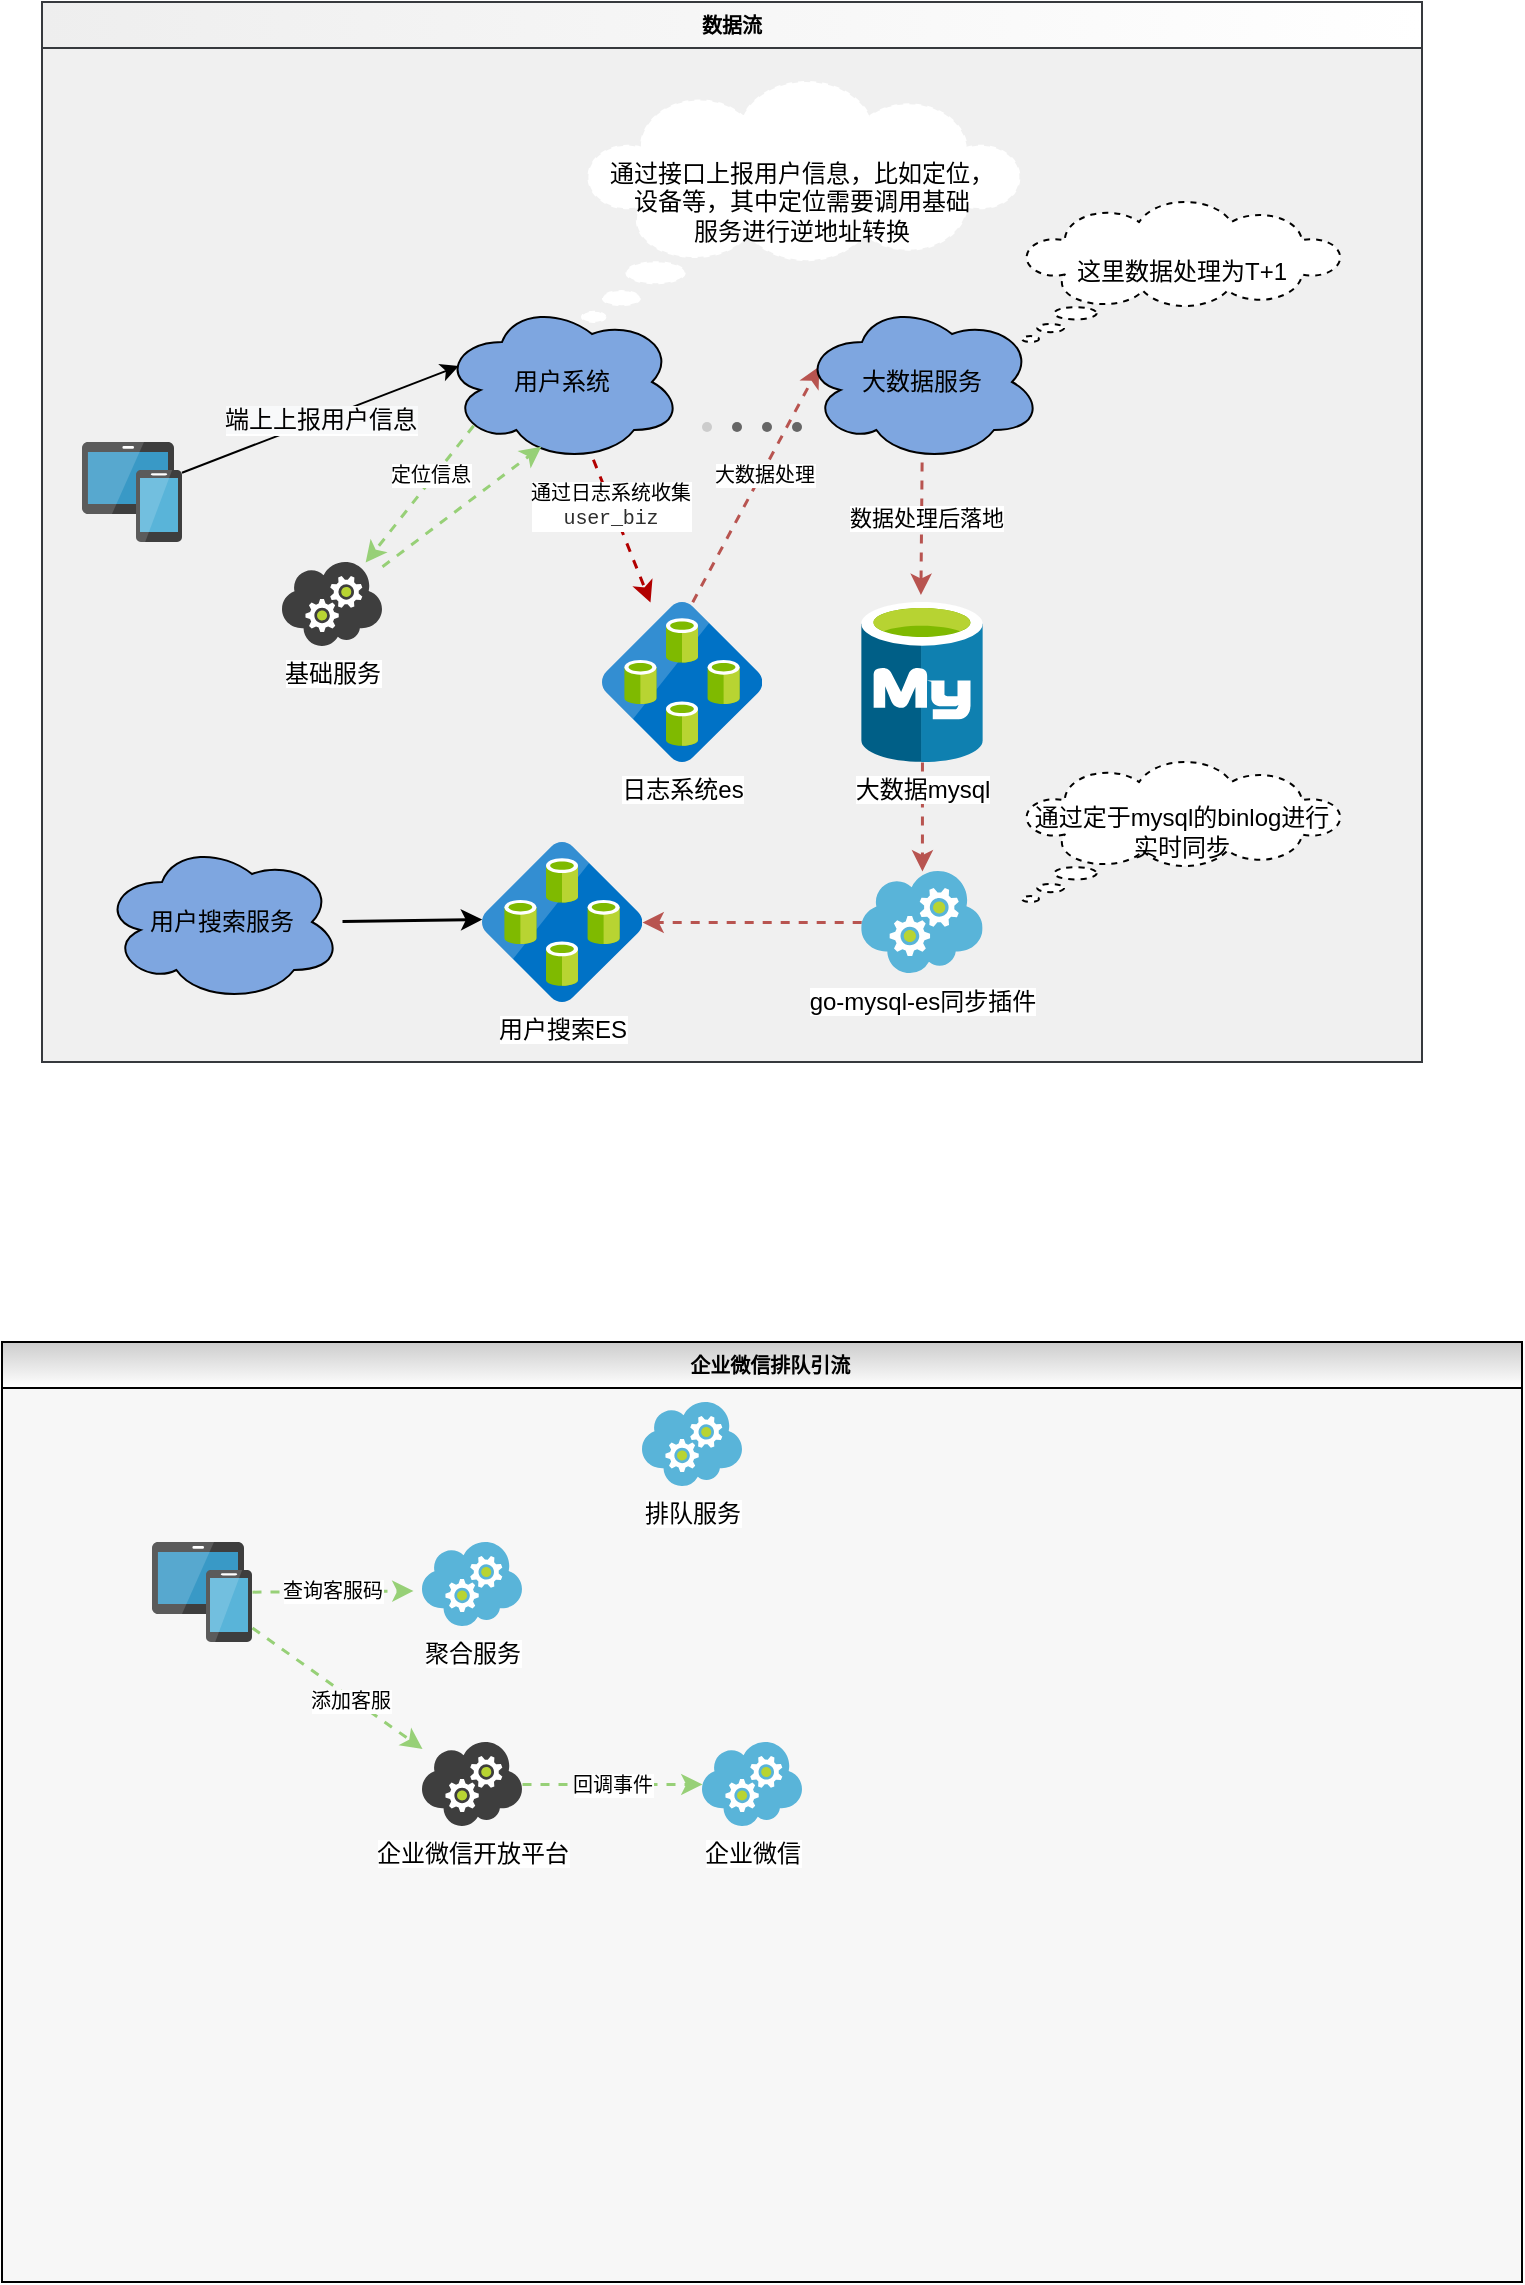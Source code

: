 <mxfile version="20.0.1" type="github">
  <diagram id="5ELRszYO8C1h0JJzNTCh" name="第 1 页">
    <mxGraphModel dx="946" dy="590" grid="1" gridSize="10" guides="1" tooltips="1" connect="1" arrows="1" fold="1" page="1" pageScale="1" pageWidth="3300" pageHeight="4681" background="none" math="0" shadow="0">
      <root>
        <mxCell id="0" />
        <mxCell id="1" parent="0" />
        <mxCell id="WSn1wI4g_E6U5KO4R4vN-63" value="数据流" style="swimlane;fontSize=10;fillColor=#eeeeee;swimlaneFillColor=#F0F0F0;strokeColor=#36393d;gradientColor=#ffffff;gradientDirection=east;" parent="1" vertex="1">
          <mxGeometry x="160" y="160" width="690" height="530" as="geometry">
            <mxRectangle x="160" y="160" width="80" height="23" as="alternateBounds" />
          </mxGeometry>
        </mxCell>
        <mxCell id="WSn1wI4g_E6U5KO4R4vN-22" style="edgeStyle=none;orthogonalLoop=1;jettySize=auto;html=1;strokeWidth=1.5;fontSize=8;rounded=0;noJump=0;fillColor=#e51400;strokeColor=#B20000;dashed=1;" parent="1" source="WSn1wI4g_E6U5KO4R4vN-1" target="WSn1wI4g_E6U5KO4R4vN-31" edge="1">
          <mxGeometry relative="1" as="geometry">
            <mxPoint x="420" y="450" as="targetPoint" />
          </mxGeometry>
        </mxCell>
        <mxCell id="WSn1wI4g_E6U5KO4R4vN-23" value="通过日志系统收集&lt;br style=&quot;font-size: 10px;&quot;&gt;&lt;span style=&quot;color: rgb(45, 45, 45); font-family: &amp;quot;Roboto Mono&amp;quot;, Consolas, Menlo, Courier, monospace; font-size: 10px; letter-spacing: -0.07px; text-align: start;&quot;&gt;user_biz&lt;/span&gt;" style="edgeLabel;html=1;align=center;verticalAlign=middle;resizable=0;points=[];fontSize=10;" parent="WSn1wI4g_E6U5KO4R4vN-22" vertex="1" connectable="0">
          <mxGeometry x="-0.35" y="-1" relative="1" as="geometry">
            <mxPoint as="offset" />
          </mxGeometry>
        </mxCell>
        <mxCell id="WSn1wI4g_E6U5KO4R4vN-50" style="edgeStyle=none;rounded=0;sketch=0;orthogonalLoop=1;jettySize=auto;html=1;exitX=0.13;exitY=0.77;exitDx=0;exitDy=0;exitPerimeter=0;shadow=0;fontSize=10;startFill=1;endFill=1;strokeColor=#97D077;strokeWidth=1.5;dashed=1;" parent="1" source="WSn1wI4g_E6U5KO4R4vN-1" target="WSn1wI4g_E6U5KO4R4vN-49" edge="1">
          <mxGeometry relative="1" as="geometry" />
        </mxCell>
        <mxCell id="WSn1wI4g_E6U5KO4R4vN-52" value="定位信息" style="edgeLabel;html=1;align=center;verticalAlign=middle;resizable=0;points=[];fontSize=10;" parent="WSn1wI4g_E6U5KO4R4vN-50" vertex="1" connectable="0">
          <mxGeometry x="-0.251" y="-2" relative="1" as="geometry">
            <mxPoint as="offset" />
          </mxGeometry>
        </mxCell>
        <mxCell id="WSn1wI4g_E6U5KO4R4vN-1" value="用户系统" style="ellipse;shape=cloud;whiteSpace=wrap;html=1;fillColor=#7EA6E0;" parent="1" vertex="1">
          <mxGeometry x="360" y="310" width="120" height="80" as="geometry" />
        </mxCell>
        <mxCell id="WSn1wI4g_E6U5KO4R4vN-15" value="&lt;span style=&quot;font-size: 12px; background-color: rgb(248, 249, 250);&quot;&gt;端上上报用户信息&lt;/span&gt;" style="rounded=0;orthogonalLoop=1;jettySize=auto;html=1;entryX=0.07;entryY=0.4;entryDx=0;entryDy=0;entryPerimeter=0;startFill=1;endFill=1;" parent="1" source="WSn1wI4g_E6U5KO4R4vN-7" target="WSn1wI4g_E6U5KO4R4vN-1" edge="1">
          <mxGeometry relative="1" as="geometry" />
        </mxCell>
        <mxCell id="WSn1wI4g_E6U5KO4R4vN-7" value="" style="sketch=0;aspect=fixed;html=1;points=[];align=center;image;fontSize=12;image=img/lib/mscae/Devices_Groups.svg;fillColor=#CCCCCC;" parent="1" vertex="1">
          <mxGeometry x="180" y="380" width="50" height="50" as="geometry" />
        </mxCell>
        <mxCell id="WSn1wI4g_E6U5KO4R4vN-25" style="edgeStyle=none;rounded=1;orthogonalLoop=1;jettySize=auto;html=1;entryX=0.07;entryY=0.4;entryDx=0;entryDy=0;entryPerimeter=0;fillColor=#f8cecc;strokeColor=#b85450;dashed=1;strokeWidth=1.5;exitX=0.564;exitY=-0.002;exitDx=0;exitDy=0;exitPerimeter=0;" parent="1" source="WSn1wI4g_E6U5KO4R4vN-31" target="WSn1wI4g_E6U5KO4R4vN-24" edge="1">
          <mxGeometry relative="1" as="geometry">
            <mxPoint x="450" y="455.421" as="sourcePoint" />
          </mxGeometry>
        </mxCell>
        <mxCell id="WSn1wI4g_E6U5KO4R4vN-26" value="大数据处理" style="edgeLabel;html=1;align=center;verticalAlign=middle;resizable=0;points=[];fontSize=10;" parent="WSn1wI4g_E6U5KO4R4vN-25" vertex="1" connectable="0">
          <mxGeometry x="0.089" y="-1" relative="1" as="geometry">
            <mxPoint as="offset" />
          </mxGeometry>
        </mxCell>
        <mxCell id="WSn1wI4g_E6U5KO4R4vN-28" style="edgeStyle=none;rounded=1;orthogonalLoop=1;jettySize=auto;html=1;entryX=0.487;entryY=-0.047;entryDx=0;entryDy=0;entryPerimeter=0;strokeColor=#b85450;fillColor=#f8cecc;dashed=1;strokeWidth=1.5;" parent="1" source="WSn1wI4g_E6U5KO4R4vN-24" target="WSn1wI4g_E6U5KO4R4vN-30" edge="1">
          <mxGeometry relative="1" as="geometry">
            <mxPoint x="600" y="450" as="targetPoint" />
          </mxGeometry>
        </mxCell>
        <mxCell id="WSn1wI4g_E6U5KO4R4vN-29" value="数据处理后落地" style="edgeLabel;html=1;align=center;verticalAlign=middle;resizable=0;points=[];" parent="WSn1wI4g_E6U5KO4R4vN-28" vertex="1" connectable="0">
          <mxGeometry x="-0.167" y="2" relative="1" as="geometry">
            <mxPoint as="offset" />
          </mxGeometry>
        </mxCell>
        <mxCell id="WSn1wI4g_E6U5KO4R4vN-24" value="大数据服务" style="ellipse;shape=cloud;whiteSpace=wrap;html=1;fillColor=#7EA6E0;" parent="1" vertex="1">
          <mxGeometry x="540" y="310" width="120" height="80" as="geometry" />
        </mxCell>
        <mxCell id="WSn1wI4g_E6U5KO4R4vN-36" style="edgeStyle=none;rounded=1;orthogonalLoop=1;jettySize=auto;html=1;strokeColor=#b85450;fillColor=#f8cecc;dashed=1;strokeWidth=1.5;" parent="1" source="WSn1wI4g_E6U5KO4R4vN-30" target="WSn1wI4g_E6U5KO4R4vN-35" edge="1">
          <mxGeometry relative="1" as="geometry" />
        </mxCell>
        <mxCell id="WSn1wI4g_E6U5KO4R4vN-30" value="大数据mysql" style="sketch=0;aspect=fixed;html=1;points=[];align=center;image;fontSize=12;image=img/lib/mscae/Azure_Database_for_MySQL_servers.svg;fillColor=#CCCCCC;" parent="1" vertex="1">
          <mxGeometry x="569.6" y="460" width="60.8" height="80" as="geometry" />
        </mxCell>
        <mxCell id="WSn1wI4g_E6U5KO4R4vN-31" value="日志系统es" style="sketch=0;aspect=fixed;html=1;points=[];align=center;image;fontSize=12;image=img/lib/mscae/Elastic_Database_Pools.svg;fillColor=#CCCCCC;" parent="1" vertex="1">
          <mxGeometry x="440" y="460" width="80" height="80" as="geometry" />
        </mxCell>
        <mxCell id="WSn1wI4g_E6U5KO4R4vN-34" value="用户搜索ES" style="sketch=0;aspect=fixed;html=1;points=[];align=center;image;fontSize=12;image=img/lib/mscae/Elastic_Database_Pools.svg;fillColor=#CCCCCC;" parent="1" vertex="1">
          <mxGeometry x="380" y="580" width="80" height="80" as="geometry" />
        </mxCell>
        <mxCell id="WSn1wI4g_E6U5KO4R4vN-37" style="edgeStyle=none;rounded=1;orthogonalLoop=1;jettySize=auto;html=1;strokeColor=#b85450;fillColor=#f8cecc;dashed=1;strokeWidth=1.5;" parent="1" source="WSn1wI4g_E6U5KO4R4vN-35" target="WSn1wI4g_E6U5KO4R4vN-34" edge="1">
          <mxGeometry relative="1" as="geometry" />
        </mxCell>
        <mxCell id="WSn1wI4g_E6U5KO4R4vN-35" value="go-mysql-es同步插件" style="sketch=0;aspect=fixed;html=1;points=[];align=center;image;fontSize=12;image=img/lib/mscae/Cloud_Services_Classic.svg;fillColor=#CCCCCC;" parent="1" vertex="1">
          <mxGeometry x="569.6" y="594.5" width="60.71" height="51" as="geometry" />
        </mxCell>
        <mxCell id="WSn1wI4g_E6U5KO4R4vN-45" style="edgeStyle=none;rounded=0;sketch=0;orthogonalLoop=1;jettySize=auto;html=1;entryX=-0.002;entryY=0.482;entryDx=0;entryDy=0;entryPerimeter=0;shadow=0;fontSize=10;startFill=1;endFill=1;strokeWidth=1.5;" parent="1" source="WSn1wI4g_E6U5KO4R4vN-38" target="WSn1wI4g_E6U5KO4R4vN-34" edge="1">
          <mxGeometry relative="1" as="geometry" />
        </mxCell>
        <mxCell id="WSn1wI4g_E6U5KO4R4vN-38" value="用户搜索服务" style="ellipse;shape=cloud;whiteSpace=wrap;html=1;fillColor=#7EA6E0;" parent="1" vertex="1">
          <mxGeometry x="190" y="580" width="120" height="80" as="geometry" />
        </mxCell>
        <mxCell id="WSn1wI4g_E6U5KO4R4vN-40" value="通过定于mysql的binlog进行实时同步" style="whiteSpace=wrap;html=1;shape=mxgraph.basic.cloud_callout;dashed=1;" parent="1" vertex="1">
          <mxGeometry x="650" y="540" width="160" height="70" as="geometry" />
        </mxCell>
        <mxCell id="WSn1wI4g_E6U5KO4R4vN-51" style="edgeStyle=none;rounded=0;sketch=0;orthogonalLoop=1;jettySize=auto;html=1;entryX=0.412;entryY=0.901;entryDx=0;entryDy=0;entryPerimeter=0;shadow=0;fontSize=10;startFill=1;endFill=1;strokeColor=#97D077;strokeWidth=1.5;dashed=1;" parent="1" source="WSn1wI4g_E6U5KO4R4vN-49" target="WSn1wI4g_E6U5KO4R4vN-1" edge="1">
          <mxGeometry relative="1" as="geometry" />
        </mxCell>
        <mxCell id="WSn1wI4g_E6U5KO4R4vN-49" value="基础服务" style="sketch=0;aspect=fixed;html=1;points=[];align=center;image;fontSize=12;image=img/lib/mscae/Cloud_Service.svg;fillColor=#7EA6E0;" parent="1" vertex="1">
          <mxGeometry x="280" y="440" width="50" height="42" as="geometry" />
        </mxCell>
        <mxCell id="WSn1wI4g_E6U5KO4R4vN-60" value="这里数据处理为T+1" style="whiteSpace=wrap;html=1;shape=mxgraph.basic.cloud_callout;dashed=1;" parent="1" vertex="1">
          <mxGeometry x="650" y="260" width="160" height="70" as="geometry" />
        </mxCell>
        <mxCell id="WSn1wI4g_E6U5KO4R4vN-53" value="通过接口上报用户信息，比如定位，&lt;br&gt;设备等，其中定位需要调用基础&lt;br&gt;服务进行逆地址转换" style="whiteSpace=wrap;html=1;shape=mxgraph.basic.cloud_callout;fillColor=#FFFFFF;dashed=1;strokeColor=#FFFFFF;" parent="1" vertex="1">
          <mxGeometry x="430" y="200" width="220" height="120" as="geometry" />
        </mxCell>
        <mxCell id="WSn1wI4g_E6U5KO4R4vN-64" value="   企业微信排队引流" style="swimlane;fontSize=10;fillColor=#CCCCCC;gradientColor=#ffffff;gradientDirection=south;swimlaneFillColor=#F7F7F7;" parent="1" vertex="1">
          <mxGeometry x="140" y="830" width="760" height="470" as="geometry">
            <mxRectangle x="140" y="830" width="80" height="23" as="alternateBounds" />
          </mxGeometry>
        </mxCell>
        <mxCell id="WSn1wI4g_E6U5KO4R4vN-74" style="edgeStyle=none;rounded=0;sketch=0;orthogonalLoop=1;jettySize=auto;html=1;entryX=-0.09;entryY=0.577;entryDx=0;entryDy=0;entryPerimeter=0;shadow=0;dashed=1;fontSize=10;startFill=1;endFill=1;strokeColor=#97D077;strokeWidth=1.5;" parent="WSn1wI4g_E6U5KO4R4vN-64" source="WSn1wI4g_E6U5KO4R4vN-67" target="WSn1wI4g_E6U5KO4R4vN-73" edge="1">
          <mxGeometry relative="1" as="geometry" />
        </mxCell>
        <mxCell id="WSn1wI4g_E6U5KO4R4vN-77" value="查询客服码" style="edgeLabel;html=1;align=center;verticalAlign=middle;resizable=0;points=[];fontSize=10;" parent="WSn1wI4g_E6U5KO4R4vN-74" vertex="1" connectable="0">
          <mxGeometry x="-0.004" y="1" relative="1" as="geometry">
            <mxPoint as="offset" />
          </mxGeometry>
        </mxCell>
        <mxCell id="WSn1wI4g_E6U5KO4R4vN-78" style="edgeStyle=none;rounded=0;sketch=0;orthogonalLoop=1;jettySize=auto;html=1;shadow=0;dashed=1;fontSize=10;startFill=1;endFill=1;strokeColor=#97D077;strokeWidth=1.5;" parent="WSn1wI4g_E6U5KO4R4vN-64" source="WSn1wI4g_E6U5KO4R4vN-67" target="WSn1wI4g_E6U5KO4R4vN-71" edge="1">
          <mxGeometry relative="1" as="geometry" />
        </mxCell>
        <mxCell id="WSn1wI4g_E6U5KO4R4vN-79" value="添加客服" style="edgeLabel;html=1;align=center;verticalAlign=middle;resizable=0;points=[];fontSize=10;" parent="WSn1wI4g_E6U5KO4R4vN-78" vertex="1" connectable="0">
          <mxGeometry x="0.157" y="-1" relative="1" as="geometry">
            <mxPoint as="offset" />
          </mxGeometry>
        </mxCell>
        <mxCell id="WSn1wI4g_E6U5KO4R4vN-67" value="" style="sketch=0;aspect=fixed;html=1;points=[];align=center;image;fontSize=12;image=img/lib/mscae/Devices_Groups.svg;fillColor=#CCCCCC;gradientColor=#ffffff;gradientDirection=south;" parent="WSn1wI4g_E6U5KO4R4vN-64" vertex="1">
          <mxGeometry x="75" y="100" width="50" height="50" as="geometry" />
        </mxCell>
        <mxCell id="WSn1wI4g_E6U5KO4R4vN-69" value="排队服务" style="sketch=0;aspect=fixed;html=1;points=[];align=center;image;fontSize=12;image=img/lib/mscae/Cloud_Services_Classic.svg;fillColor=#CCCCCC;gradientColor=#ffffff;gradientDirection=south;" parent="WSn1wI4g_E6U5KO4R4vN-64" vertex="1">
          <mxGeometry x="320" y="30" width="50" height="42" as="geometry" />
        </mxCell>
        <mxCell id="WSn1wI4g_E6U5KO4R4vN-70" value="企业微信" style="sketch=0;aspect=fixed;html=1;points=[];align=center;image;fontSize=12;image=img/lib/mscae/Cloud_Services_Classic.svg;fillColor=#CCCCCC;gradientColor=#ffffff;gradientDirection=south;" parent="WSn1wI4g_E6U5KO4R4vN-64" vertex="1">
          <mxGeometry x="350" y="200" width="50" height="42" as="geometry" />
        </mxCell>
        <mxCell id="WSn1wI4g_E6U5KO4R4vN-80" value="回调事件" style="edgeStyle=none;rounded=0;sketch=0;orthogonalLoop=1;jettySize=auto;html=1;shadow=0;dashed=1;fontSize=10;startFill=1;endFill=1;strokeColor=#97D077;strokeWidth=1.5;" parent="WSn1wI4g_E6U5KO4R4vN-64" source="WSn1wI4g_E6U5KO4R4vN-71" target="WSn1wI4g_E6U5KO4R4vN-70" edge="1">
          <mxGeometry relative="1" as="geometry" />
        </mxCell>
        <mxCell id="WSn1wI4g_E6U5KO4R4vN-71" value="企业微信开放平台" style="sketch=0;aspect=fixed;html=1;points=[];align=center;image;fontSize=12;image=img/lib/mscae/Cloud_Service.svg;fillColor=#CCCCCC;gradientColor=#ffffff;gradientDirection=south;" parent="WSn1wI4g_E6U5KO4R4vN-64" vertex="1">
          <mxGeometry x="210" y="200" width="50" height="42" as="geometry" />
        </mxCell>
        <mxCell id="WSn1wI4g_E6U5KO4R4vN-73" value="聚合服务" style="sketch=0;aspect=fixed;html=1;points=[];align=center;image;fontSize=12;image=img/lib/mscae/Cloud_Services_Classic.svg;fillColor=#CCCCCC;gradientColor=#ffffff;gradientDirection=south;" parent="WSn1wI4g_E6U5KO4R4vN-64" vertex="1">
          <mxGeometry x="210" y="100" width="50" height="42" as="geometry" />
        </mxCell>
        <mxCell id="WSn1wI4g_E6U5KO4R4vN-66" value="" style="verticalLabelPosition=bottom;verticalAlign=top;html=1;shadow=0;dashed=0;strokeWidth=1;shape=mxgraph.ios.iPageControl;fillColor=#666666;strokeColor=#cccccc;sketch=0;fontSize=10;" parent="1" vertex="1">
          <mxGeometry x="490" y="370" width="50" height="5" as="geometry" />
        </mxCell>
      </root>
    </mxGraphModel>
  </diagram>
</mxfile>

